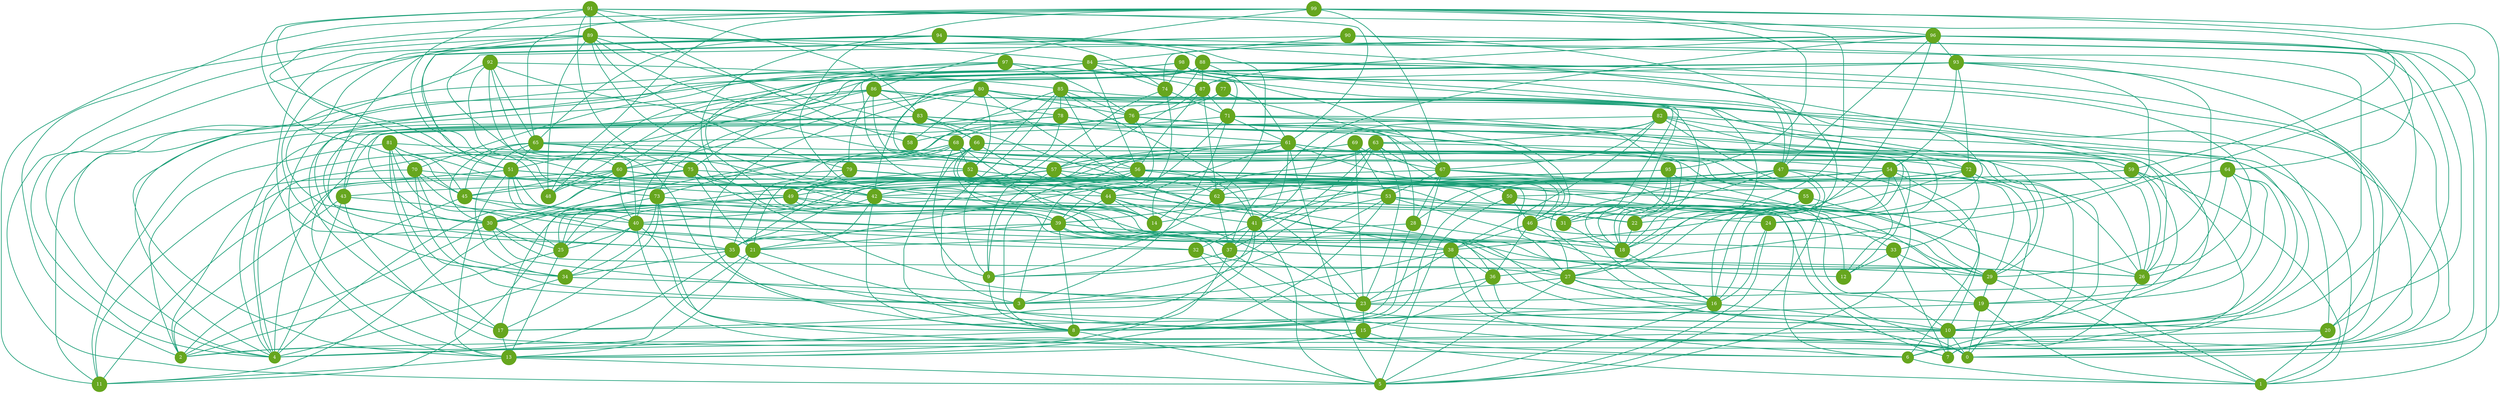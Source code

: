 graph g {
  node [style=bold, shape=circle, colorscheme=dark28, color=5, fontcolor=white, style=filled]
  edge [style=bold, colorscheme=dark28, color=1]
  0
  1
  2
  3
  4
  5
  6
  6 -- 1
  7
  8
  8 -- 4
  8 -- 5
  9
  9 -- 8
  10
  10 -- 0
  10 -- 2
  10 -- 7
  11
  12
  13
  13 -- 5
  13 -- 11
  14
  15
  15 -- 6
  15 -- 13
  16
  16 -- 5
  16 -- 8
  16 -- 10
  17
  17 -- 13
  18
  18 -- 16
  19
  19 -- 0
  19 -- 1
  19 -- 17
  20
  20 -- 1
  20 -- 4
  21
  21 -- 4
  21 -- 13
  21 -- 15
  22
  22 -- 18
  23
  23 -- 15
  23 -- 20
  24
  24 -- 5
  24 -- 16
  25
  25 -- 2
  25 -- 13
  26
  26 -- 7
  27
  27 -- 0
  27 -- 3
  27 -- 5
  27 -- 16
  27 -- 19
  28
  28 -- 8
  28 -- 21
  28 -- 26
  29
  29 -- 1
  29 -- 19
  30
  30 -- 2
  30 -- 3
  30 -- 25
  30 -- 29
  31
  31 -- 16
  32
  32 -- 1
  32 -- 27
  33
  33 -- 7
  33 -- 12
  33 -- 29
  34
  34 -- 4
  34 -- 23
  35
  35 -- 2
  35 -- 10
  35 -- 34
  36
  36 -- 10
  36 -- 15
  36 -- 23
  37
  37 -- 0
  37 -- 8
  37 -- 9
  37 -- 26
  38
  38 -- 3
  38 -- 6
  38 -- 10
  38 -- 23
  38 -- 36
  39
  39 -- 0
  39 -- 8
  39 -- 21
  39 -- 33
  39 -- 35
  39 -- 37
  40
  40 -- 0
  40 -- 8
  40 -- 25
  40 -- 32
  40 -- 34
  40 -- 38
  41
  41 -- 5
  41 -- 13
  41 -- 17
  41 -- 32
  41 -- 37
  42
  42 -- 8
  42 -- 18
  42 -- 22
  42 -- 25
  42 -- 35
  43
  43 -- 2
  43 -- 4
  43 -- 7
  43 -- 40
  44
  44 -- 14
  44 -- 23
  44 -- 31
  44 -- 39
  44 -- 41
  45
  45 -- 2
  45 -- 12
  45 -- 35
  46
  46 -- 27
  46 -- 29
  46 -- 36
  46 -- 38
  47
  47 -- 5
  47 -- 10
  47 -- 12
  47 -- 28
  47 -- 31
  47 -- 41
  47 -- 44
  47 -- 46
  48
  49
  49 -- 10
  49 -- 11
  49 -- 25
  49 -- 30
  49 -- 31
  49 -- 38
  50
  50 -- 5
  50 -- 29
  50 -- 46
  51
  51 -- 2
  51 -- 7
  51 -- 11
  51 -- 13
  51 -- 27
  51 -- 39
  51 -- 40
  51 -- 42
  52
  52 -- 37
  52 -- 44
  52 -- 49
  52 -- 50
  53
  53 -- 3
  53 -- 13
  53 -- 18
  53 -- 22
  53 -- 29
  53 -- 41
  54
  54 -- 0
  54 -- 5
  54 -- 6
  54 -- 8
  54 -- 16
  54 -- 22
  54 -- 29
  54 -- 40
  54 -- 42
  55
  55 -- 1
  55 -- 18
  55 -- 22
  55 -- 27
  56
  56 -- 6
  56 -- 8
  56 -- 27
  56 -- 41
  56 -- 42
  56 -- 49
  56 -- 53
  57
  57 -- 9
  57 -- 11
  57 -- 16
  57 -- 33
  57 -- 43
  57 -- 49
  57 -- 50
  58
  59
  59 -- 1
  59 -- 19
  59 -- 21
  59 -- 26
  59 -- 42
  60
  60 -- 0
  60 -- 4
  60 -- 30
  60 -- 40
  60 -- 45
  60 -- 48
  61
  61 -- 5
  61 -- 12
  61 -- 14
  61 -- 35
  61 -- 41
  61 -- 46
  61 -- 55
  61 -- 57
  62
  62 -- 9
  62 -- 24
  62 -- 37
  63
  63 -- 6
  63 -- 9
  63 -- 14
  63 -- 18
  63 -- 23
  63 -- 35
  63 -- 37
  63 -- 46
  63 -- 57
  64
  64 -- 10
  64 -- 14
  64 -- 19
  64 -- 23
  64 -- 26
  64 -- 50
  65
  65 -- 10
  65 -- 15
  65 -- 30
  65 -- 34
  65 -- 45
  65 -- 51
  65 -- 52
  66
  66 -- 8
  66 -- 14
  66 -- 21
  66 -- 26
  66 -- 37
  66 -- 38
  66 -- 54
  66 -- 60
  67
  67 -- 8
  67 -- 10
  67 -- 12
  67 -- 25
  67 -- 28
  67 -- 53
  68
  68 -- 4
  68 -- 6
  68 -- 9
  68 -- 13
  68 -- 17
  68 -- 26
  68 -- 35
  68 -- 36
  68 -- 52
  68 -- 59
  69
  69 -- 23
  69 -- 25
  69 -- 53
  69 -- 57
  69 -- 67
  70
  70 -- 3
  70 -- 4
  70 -- 32
  70 -- 34
  70 -- 44
  70 -- 45
  71
  71 -- 1
  71 -- 3
  71 -- 16
  71 -- 39
  71 -- 43
  71 -- 55
  71 -- 61
  72
  72 -- 26
  72 -- 29
  72 -- 33
  72 -- 38
  72 -- 39
  72 -- 62
  73
  73 -- 6
  73 -- 17
  73 -- 26
  73 -- 30
  73 -- 34
  74
  74 -- 9
  74 -- 44
  74 -- 71
  75
  75 -- 4
  75 -- 18
  75 -- 21
  75 -- 23
  75 -- 45
  75 -- 50
  76
  76 -- 3
  76 -- 16
  76 -- 46
  76 -- 59
  76 -- 60
  76 -- 65
  77
  77 -- 28
  77 -- 31
  77 -- 43
  77 -- 76
  78
  78 -- 7
  78 -- 9
  78 -- 30
  78 -- 67
  78 -- 68
  78 -- 72
  79
  79 -- 11
  79 -- 26
  79 -- 49
  79 -- 62
  80
  80 -- 8
  80 -- 10
  80 -- 18
  80 -- 23
  80 -- 35
  80 -- 42
  80 -- 52
  80 -- 58
  80 -- 60
  80 -- 72
  80 -- 76
  81
  81 -- 2
  81 -- 3
  81 -- 17
  81 -- 25
  81 -- 45
  81 -- 49
  81 -- 57
  81 -- 70
  82
  82 -- 10
  82 -- 16
  82 -- 18
  82 -- 26
  82 -- 38
  82 -- 41
  82 -- 58
  82 -- 63
  82 -- 67
  83
  83 -- 4
  83 -- 11
  83 -- 55
  83 -- 61
  83 -- 62
  83 -- 66
  84
  84 -- 14
  84 -- 20
  84 -- 34
  84 -- 56
  84 -- 70
  84 -- 71
  84 -- 74
  85
  85 -- 3
  85 -- 18
  85 -- 41
  85 -- 52
  85 -- 56
  85 -- 73
  85 -- 76
  85 -- 78
  86
  86 -- 0
  86 -- 11
  86 -- 17
  86 -- 29
  86 -- 51
  86 -- 57
  86 -- 78
  86 -- 79
  86 -- 83
  87
  87 -- 56
  87 -- 57
  87 -- 62
  87 -- 71
  88
  88 -- 4
  88 -- 7
  88 -- 20
  88 -- 26
  88 -- 48
  88 -- 57
  88 -- 61
  88 -- 76
  88 -- 87
  89
  89 -- 0
  89 -- 5
  89 -- 11
  89 -- 14
  89 -- 30
  89 -- 42
  89 -- 48
  89 -- 66
  89 -- 68
  89 -- 79
  89 -- 84
  90
  90 -- 4
  90 -- 6
  90 -- 10
  90 -- 47
  90 -- 51
  90 -- 84
  91
  91 -- 45
  91 -- 48
  91 -- 58
  91 -- 59
  91 -- 61
  91 -- 73
  91 -- 75
  91 -- 83
  91 -- 89
  92
  92 -- 13
  92 -- 40
  92 -- 42
  92 -- 56
  92 -- 60
  92 -- 65
  92 -- 85
  93
  93 -- 6
  93 -- 24
  93 -- 29
  93 -- 48
  93 -- 54
  93 -- 60
  93 -- 72
  93 -- 73
  93 -- 87
  94
  94 -- 10
  94 -- 21
  94 -- 27
  94 -- 30
  94 -- 35
  94 -- 39
  94 -- 62
  94 -- 65
  94 -- 74
  94 -- 88
  95
  95 -- 18
  95 -- 19
  95 -- 30
  95 -- 31
  95 -- 42
  96
  96 -- 0
  96 -- 1
  96 -- 18
  96 -- 20
  96 -- 37
  96 -- 42
  96 -- 47
  96 -- 64
  96 -- 74
  96 -- 87
  96 -- 93
  97
  97 -- 4
  97 -- 13
  97 -- 31
  97 -- 39
  97 -- 76
  97 -- 87
  98
  98 -- 4
  98 -- 24
  98 -- 40
  98 -- 47
  98 -- 59
  98 -- 67
  98 -- 74
  98 -- 75
  99
  99 -- 0
  99 -- 2
  99 -- 14
  99 -- 22
  99 -- 36
  99 -- 48
  99 -- 51
  99 -- 65
  99 -- 67
  99 -- 86
  99 -- 95
  99 -- 96
}
